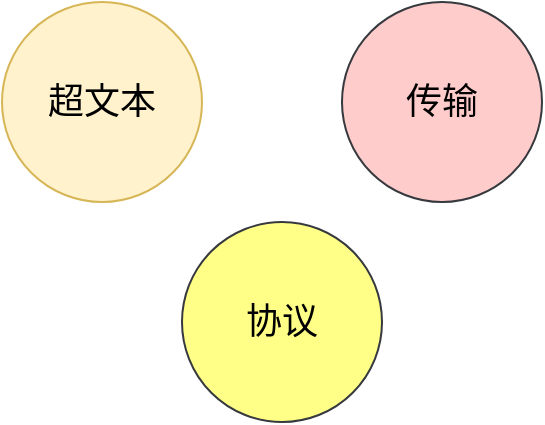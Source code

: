 <mxfile version="13.1.2" type="device"><diagram id="51LGwrKnzBtndxNUhYKY" name="第 1 页"><mxGraphModel dx="793" dy="441" grid="1" gridSize="10" guides="1" tooltips="1" connect="1" arrows="1" fold="1" page="1" pageScale="1" pageWidth="827" pageHeight="1169" math="0" shadow="0"><root><mxCell id="0"/><mxCell id="1" parent="0"/><mxCell id="hC0vxRhQReQF9B3_36pL-1" value="超文本" style="ellipse;whiteSpace=wrap;html=1;aspect=fixed;fillColor=#fff2cc;strokeColor=#d6b656;fontSize=18;" vertex="1" parent="1"><mxGeometry x="210" y="80" width="100" height="100" as="geometry"/></mxCell><mxCell id="hC0vxRhQReQF9B3_36pL-2" value="协议" style="ellipse;whiteSpace=wrap;html=1;aspect=fixed;fillColor=#ffff88;strokeColor=#36393d;fontSize=18;" vertex="1" parent="1"><mxGeometry x="300" y="190" width="100" height="100" as="geometry"/></mxCell><mxCell id="hC0vxRhQReQF9B3_36pL-4" value="传输" style="ellipse;whiteSpace=wrap;html=1;aspect=fixed;fillColor=#ffcccc;strokeColor=#36393d;fontSize=18;" vertex="1" parent="1"><mxGeometry x="380" y="80" width="100" height="100" as="geometry"/></mxCell></root></mxGraphModel></diagram></mxfile>